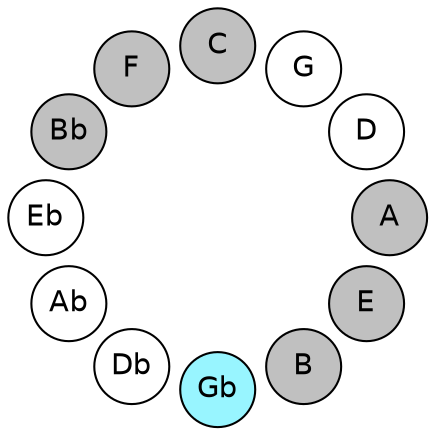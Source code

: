 
graph {

layout = circo;
mindist = .1

node [shape = circle, fontname = Helvetica, margin = 0, style = filled]
edge [style=invis]

subgraph 1 {
	E -- B -- Gb -- Db -- Ab -- Eb -- Bb -- F -- C -- G -- D -- A -- E
}

E [fillcolor = gray];
B [fillcolor = gray];
Gb [fillcolor = cadetblue1];
Db [fillcolor = white];
Ab [fillcolor = white];
Eb [fillcolor = white];
Bb [fillcolor = gray];
F [fillcolor = gray];
C [fillcolor = gray];
G [fillcolor = white];
D [fillcolor = white];
A [fillcolor = gray];
}
